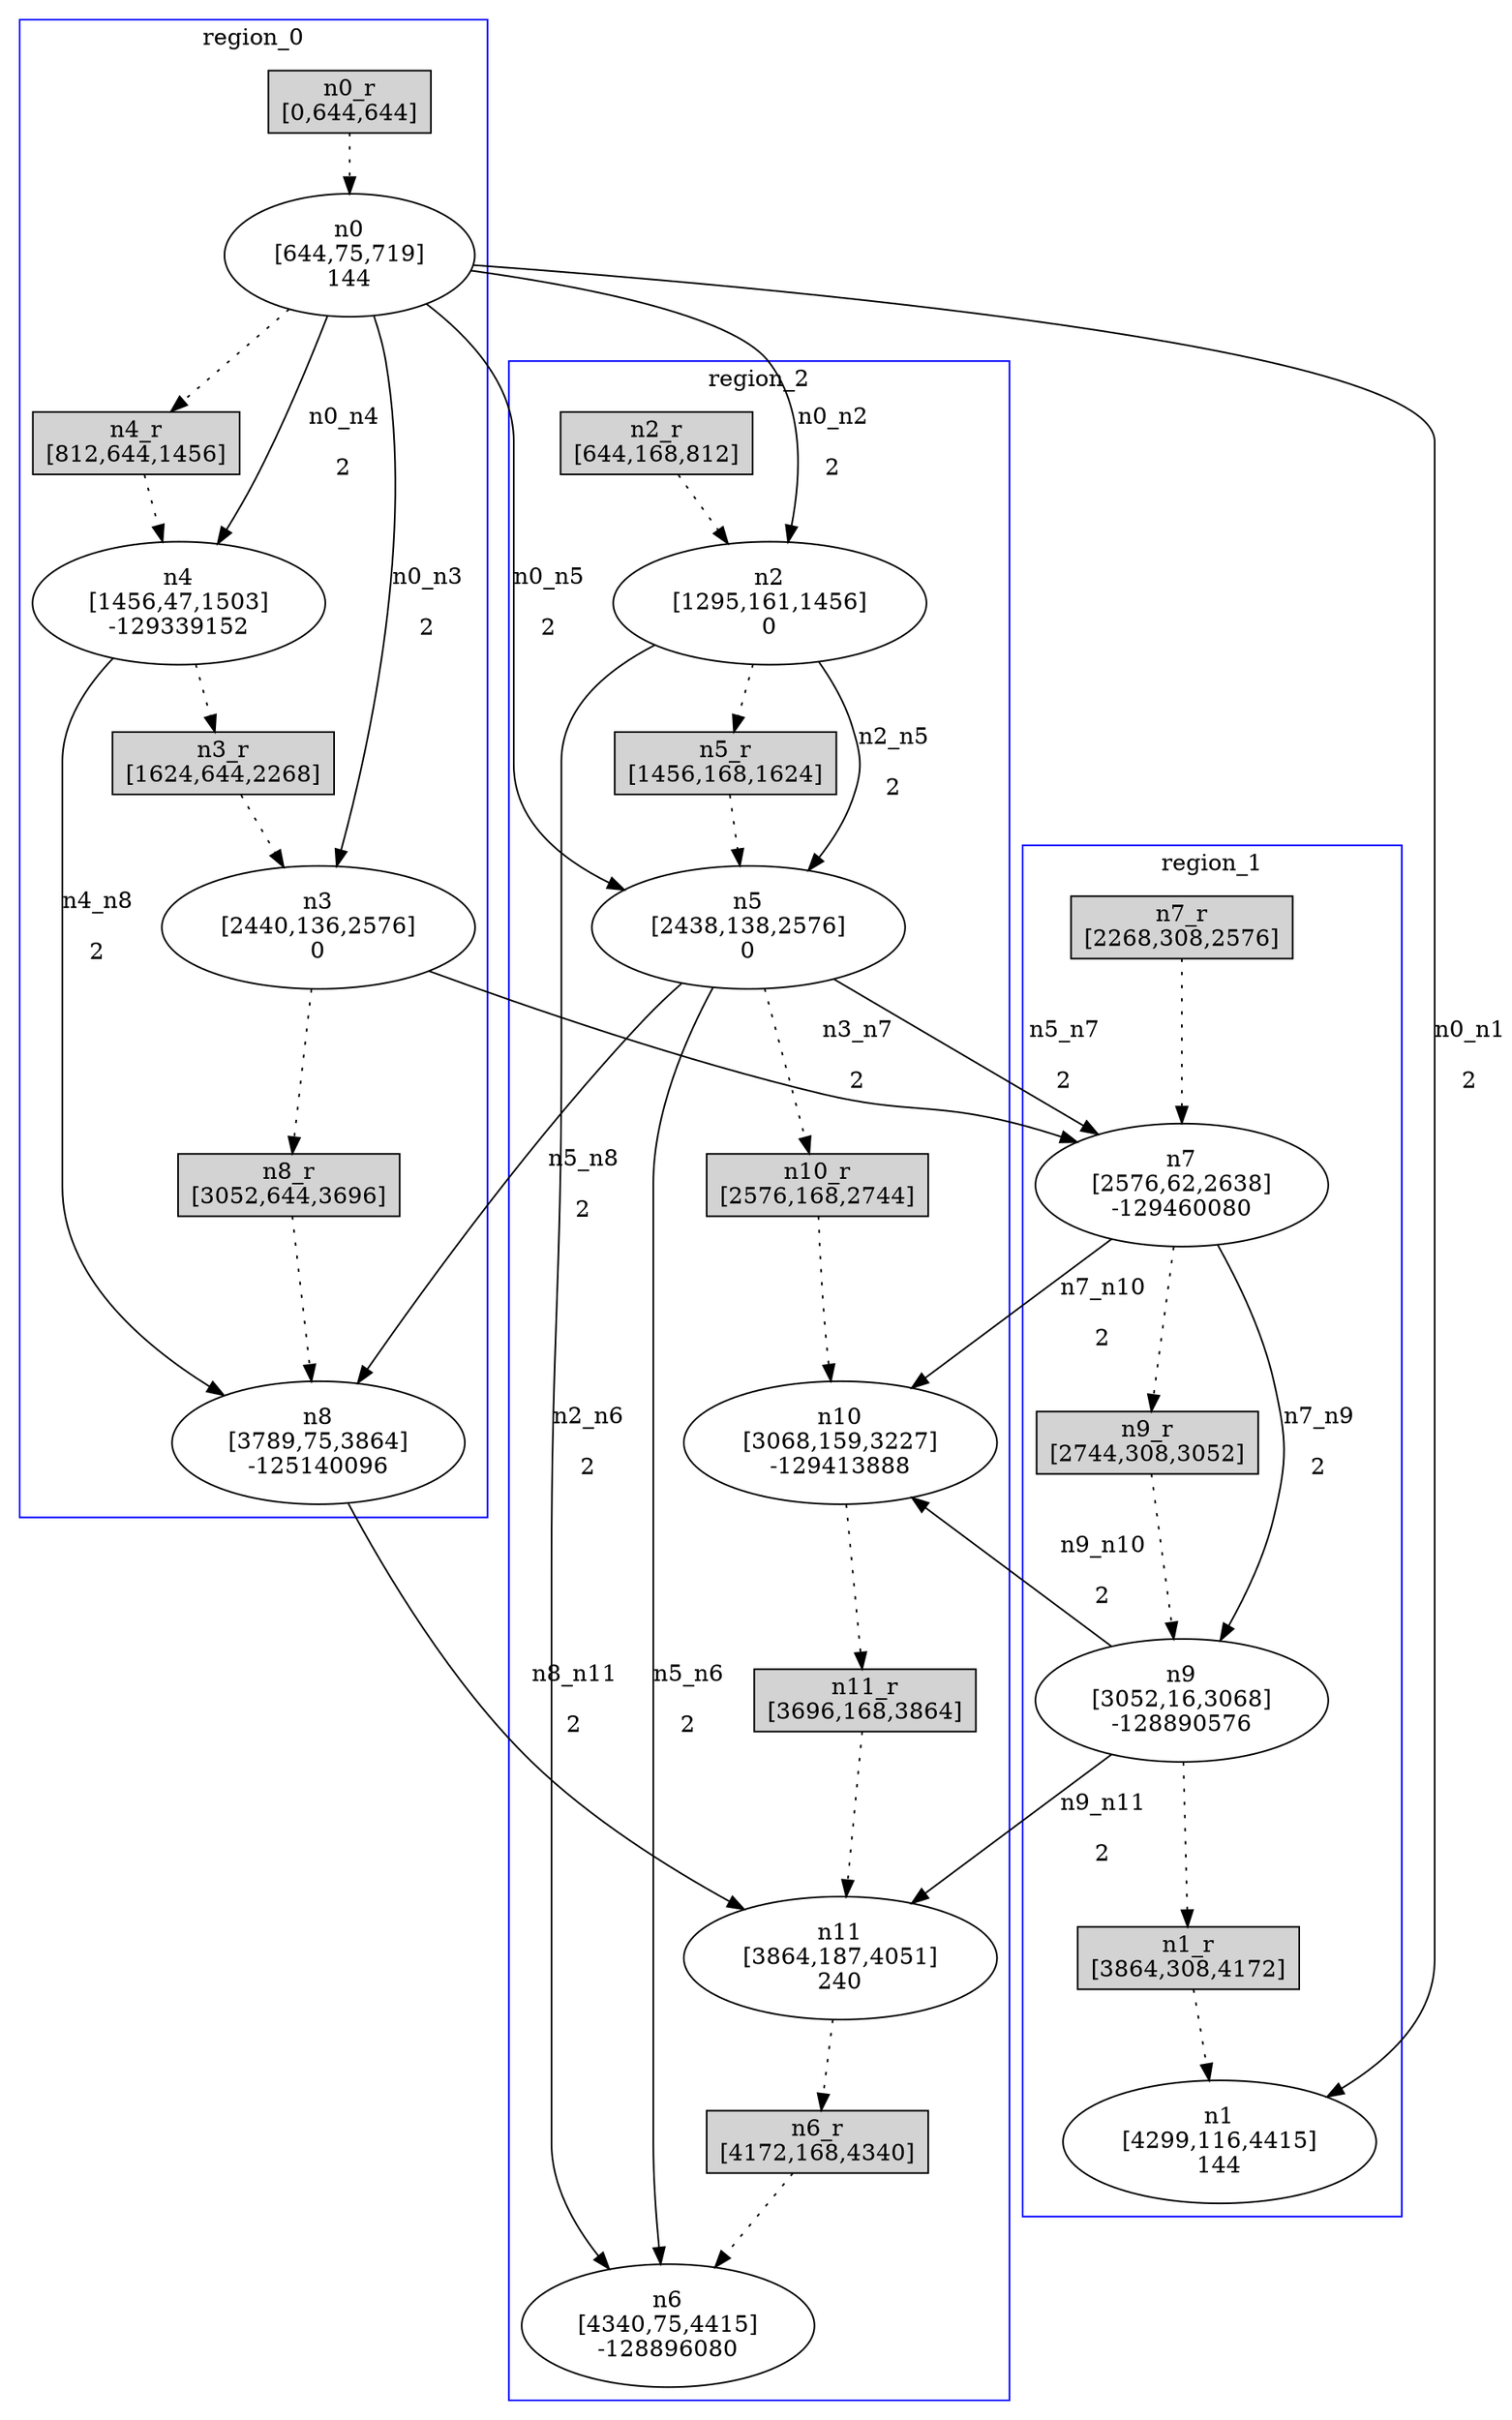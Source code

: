 //3-LSsolveMIPnSolStatus 2.
//4-SL 4415.
//5-LSsolveMIPsolveTime(double) 29.1763.
//6-reconfigurateNum(int) 12.
//7-reconfigurateTime(int) 4340.
digraph test_0 {
	size="28,40";
	subgraph cluster0 {
		stytle=filled;
		color=blue;
		label=region_0;
		n0_r [ shape = box, style = filled, label = "n0_r\n[0,644,644]" ];
		n0 [ label="n0\n[644,75,719]\n144" ];
		n0_r -> n0 [ style = dotted ];
		n4_r [ shape = box, style = filled, label = "n4_r\n[812,644,1456]" ];
		n4 [ label="n4\n[1456,47,1503]\n-129339152" ];
		n4_r -> n4 [ style = dotted ];
		n3_r [ shape = box, style = filled, label = "n3_r\n[1624,644,2268]" ];
		n3 [ label="n3\n[2440,136,2576]\n0" ];
		n3_r -> n3 [ style = dotted ];
		n8_r [ shape = box, style = filled, label = "n8_r\n[3052,644,3696]" ];
		n8 [ label="n8\n[3789,75,3864]\n-125140096" ];
		n8_r -> n8 [ style = dotted ];
		n0 -> n4_r [ style = dotted ];
		n4 -> n3_r [ style = dotted ];
		n3 -> n8_r [ style = dotted ];
	}
	subgraph cluster1 {
		stytle=filled;
		color=blue;
		label=region_1;
		n7_r [ shape = box, style = filled, label = "n7_r\n[2268,308,2576]" ];
		n7 [ label="n7\n[2576,62,2638]\n-129460080" ];
		n7_r -> n7 [ style = dotted ];
		n9_r [ shape = box, style = filled, label = "n9_r\n[2744,308,3052]" ];
		n9 [ label="n9\n[3052,16,3068]\n-128890576" ];
		n9_r -> n9 [ style = dotted ];
		n1_r [ shape = box, style = filled, label = "n1_r\n[3864,308,4172]" ];
		n1 [ label="n1\n[4299,116,4415]\n144" ];
		n1_r -> n1 [ style = dotted ];
		n7 -> n9_r [ style = dotted ];
		n9 -> n1_r [ style = dotted ];
	}
	subgraph cluster2 {
		stytle=filled;
		color=blue;
		label=region_2;
		n2_r [ shape = box, style = filled, label = "n2_r\n[644,168,812]" ];
		n2 [ label="n2\n[1295,161,1456]\n0" ];
		n2_r -> n2 [ style = dotted ];
		n5_r [ shape = box, style = filled, label = "n5_r\n[1456,168,1624]" ];
		n5 [ label="n5\n[2438,138,2576]\n0" ];
		n5_r -> n5 [ style = dotted ];
		n10_r [ shape = box, style = filled, label = "n10_r\n[2576,168,2744]" ];
		n10 [ label="n10\n[3068,159,3227]\n-129413888" ];
		n10_r -> n10 [ style = dotted ];
		n11_r [ shape = box, style = filled, label = "n11_r\n[3696,168,3864]" ];
		n11 [ label="n11\n[3864,187,4051]\n240" ];
		n11_r -> n11 [ style = dotted ];
		n6_r [ shape = box, style = filled, label = "n6_r\n[4172,168,4340]" ];
		n6 [ label="n6\n[4340,75,4415]\n-128896080" ];
		n6_r -> n6 [ style = dotted ];
		n2 -> n5_r [ style = dotted ];
		n5 -> n10_r [ style = dotted ];
		n10 -> n11_r [ style = dotted ];
		n11 -> n6_r [ style = dotted ];
	}
	n0 -> n1 [ label="n0_n1\n2" ];
	n0 -> n2 [ label="n0_n2\n2" ];
	n0 -> n3 [ label="n0_n3\n2" ];
	n0 -> n4 [ label="n0_n4\n2" ];
	n0 -> n5 [ label="n0_n5\n2" ];
	n2 -> n5 [ label="n2_n5\n2" ];
	n2 -> n6 [ label="n2_n6\n2" ];
	n3 -> n7 [ label="n3_n7\n2" ];
	n4 -> n8 [ label="n4_n8\n2" ];
	n5 -> n6 [ label="n5_n6\n2" ];
	n5 -> n7 [ label="n5_n7\n2" ];
	n5 -> n8 [ label="n5_n8\n2" ];
	n7 -> n9 [ label="n7_n9\n2" ];
	n7 -> n10 [ label="n7_n10\n2" ];
	n8 -> n11 [ label="n8_n11\n2" ];
	n9 -> n10 [ label="n9_n10\n2" ];
	n9 -> n11 [ label="n9_n11\n2" ];
}
